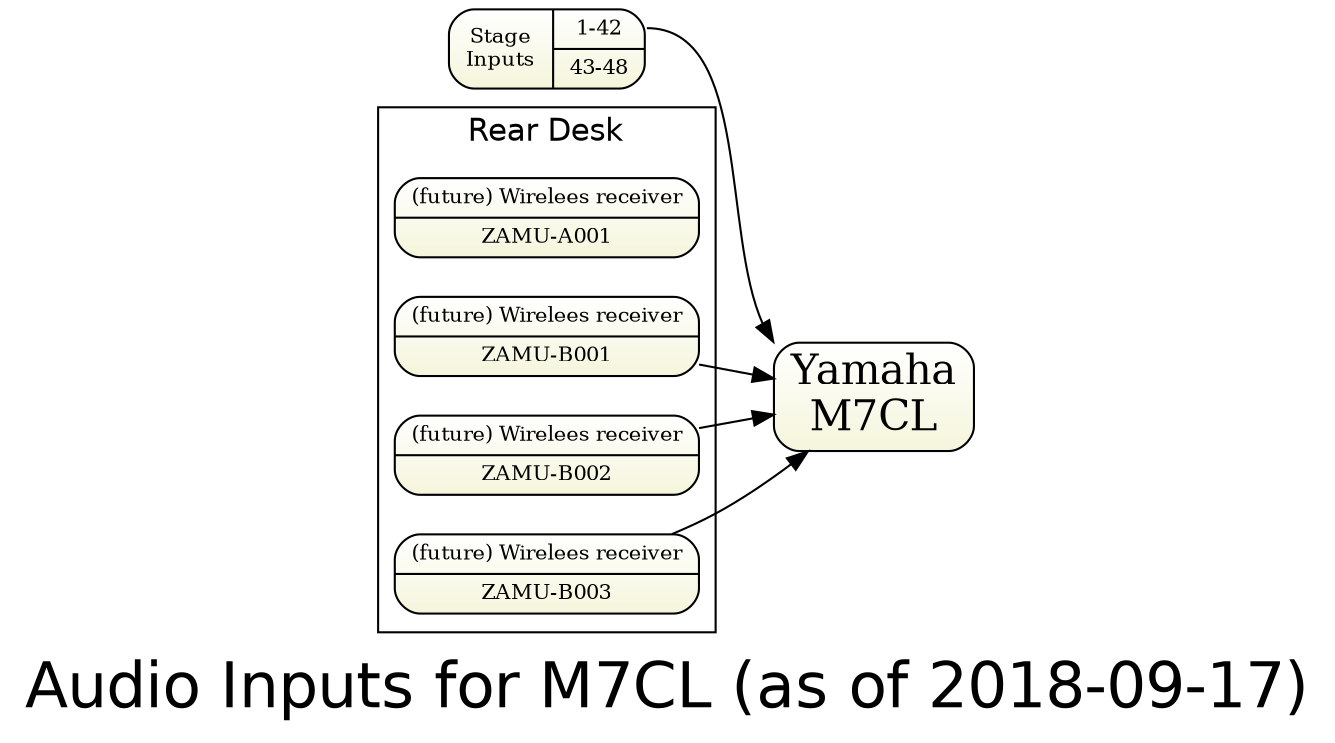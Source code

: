 digraph topology1 { 
graph [overlap = true, fontsize = 30, rankdir=LR 
      label="Audio Inputs for M7CL (as of 2018-09-17)",
      fontname = Helvetica]

node [shape=Mrecord, tooltip="" , fontsize = 10,
      fillcolor="white:beige" , style=filled  
      gradientangle=270]

stage [label="{ Stage\nInputs
|{<o1>1-42 
| <o2>43-48   
} }"]  

m7 [label="Yamaha\nM7CL" fontsize=20 ]

subgraph cluster_rear { label="Rear Desk" fontsize=15
  zamua001 [label="(future) Wirelees receiver|ZAMU-A001"]
  zamub001 [label="(future) Wirelees receiver|ZAMU-B001"]
  zamub002 [label="(future) Wirelees receiver|ZAMU-B002"]
  zamub003 [label="(future) Wirelees receiver|ZAMU-B003"]
}

{zamub001 zamub002 zamub003} -> m7

stage:o1 -> m7:i2
}